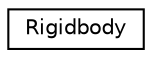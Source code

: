 digraph "Graphical Class Hierarchy"
{
 // LATEX_PDF_SIZE
  edge [fontname="Helvetica",fontsize="10",labelfontname="Helvetica",labelfontsize="10"];
  node [fontname="Helvetica",fontsize="10",shape=record];
  rankdir="LR";
  Node0 [label="Rigidbody",height=0.2,width=0.4,color="black", fillcolor="white", style="filled",URL="$classRigidbody.html",tooltip=" "];
}
